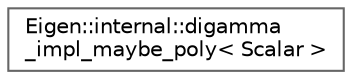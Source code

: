 digraph "类继承关系图"
{
 // LATEX_PDF_SIZE
  bgcolor="transparent";
  edge [fontname=Helvetica,fontsize=10,labelfontname=Helvetica,labelfontsize=10];
  node [fontname=Helvetica,fontsize=10,shape=box,height=0.2,width=0.4];
  rankdir="LR";
  Node0 [id="Node000000",label="Eigen::internal::digamma\l_impl_maybe_poly\< Scalar \>",height=0.2,width=0.4,color="grey40", fillcolor="white", style="filled",URL="$struct_eigen_1_1internal_1_1digamma__impl__maybe__poly.html",tooltip=" "];
}
